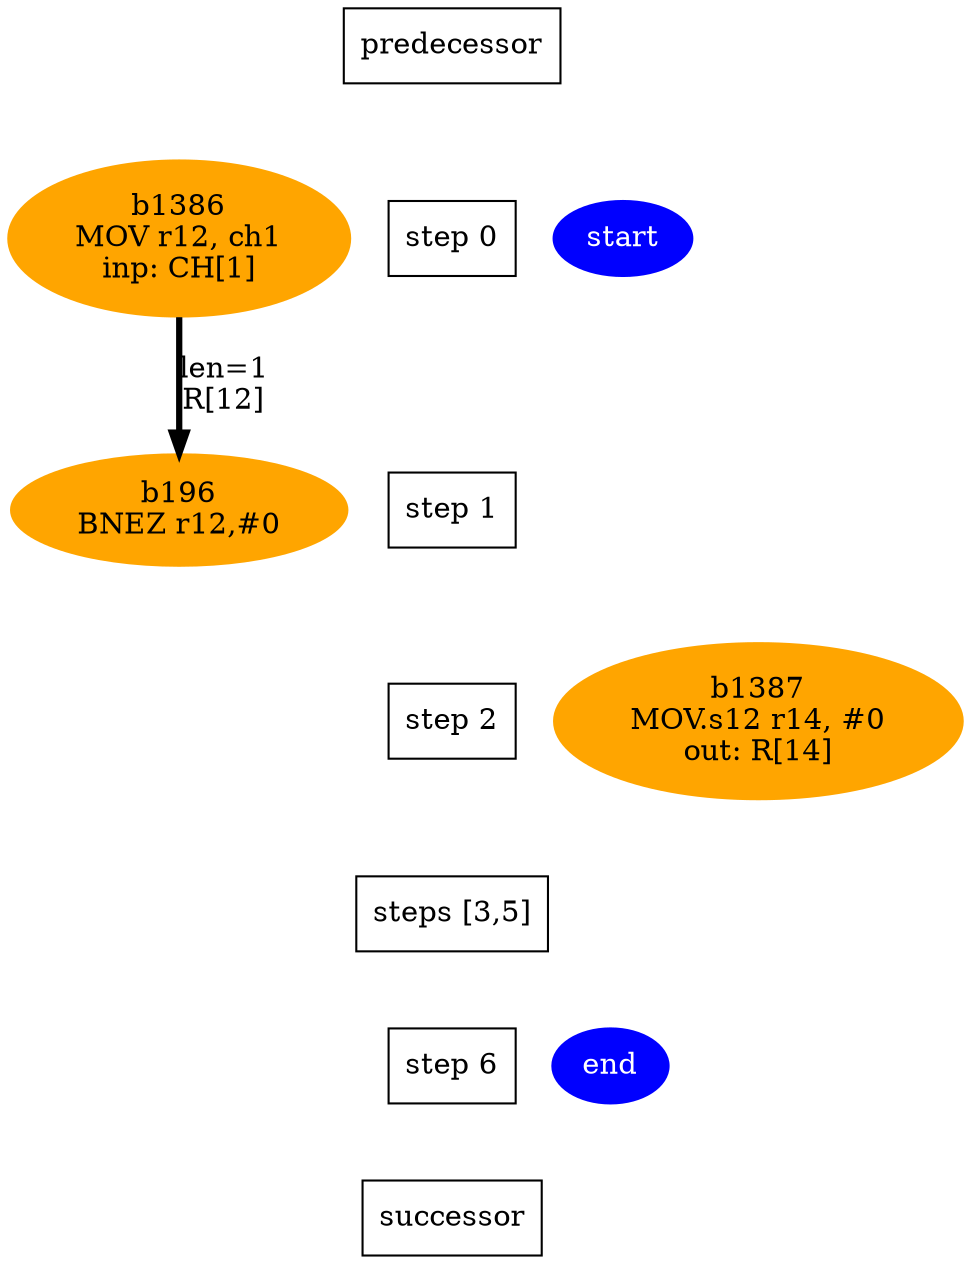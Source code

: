 digraph N {
 b196[color=orange,fontcolor=black,style=filled,label="b196\nBNEZ r12,#0"];  {rank=same; S1;  b196;}
 b1386[color=orange,fontcolor=black,style=filled,label="b1386\nMOV r12, ch1\ninp: CH[1]"];  {rank=same; S0;  b1386;}
 b1387[color=orange,fontcolor=black,style=filled,label="b1387\nMOV.s12 r14, #0\nout: R[14]"];  {rank=same; S2;  b1387;}
 start [color=blue,fontcolor=white,style=filled,label="start"];  {rank=same; S0;  start;}
 end [color=blue,fontcolor=white,style=filled,label="end"];  {rank=same; S6;  end;}
   b1386 -> b196 [color=black,fontcolor=black,penwidth=3,label="len=1\nR[12]",weight=1000];
  Sm1 [label="predecessor",shape=box];
  S0 [label="step 0",shape=box];
  Sm1 -> S0[style=invis,weight=9000];
  S1 [label="step 1",shape=box];
  S0 -> S1[style=invis,weight=9000];
  S2 [label="step 2",shape=box];
  S1 -> S2[style=invis,weight=9000];
  S3_S5 [label="steps [3,5]",shape=box];
  S2 -> S3_S5[style=invis,weight=9000];
  S6 [label="step 6",shape=box];
  S3_S5 -> S6[style=invis,weight=9000];
  S7 [label="successor",shape=box];
  S6 -> S7[style=invis,weight=9000];
}
